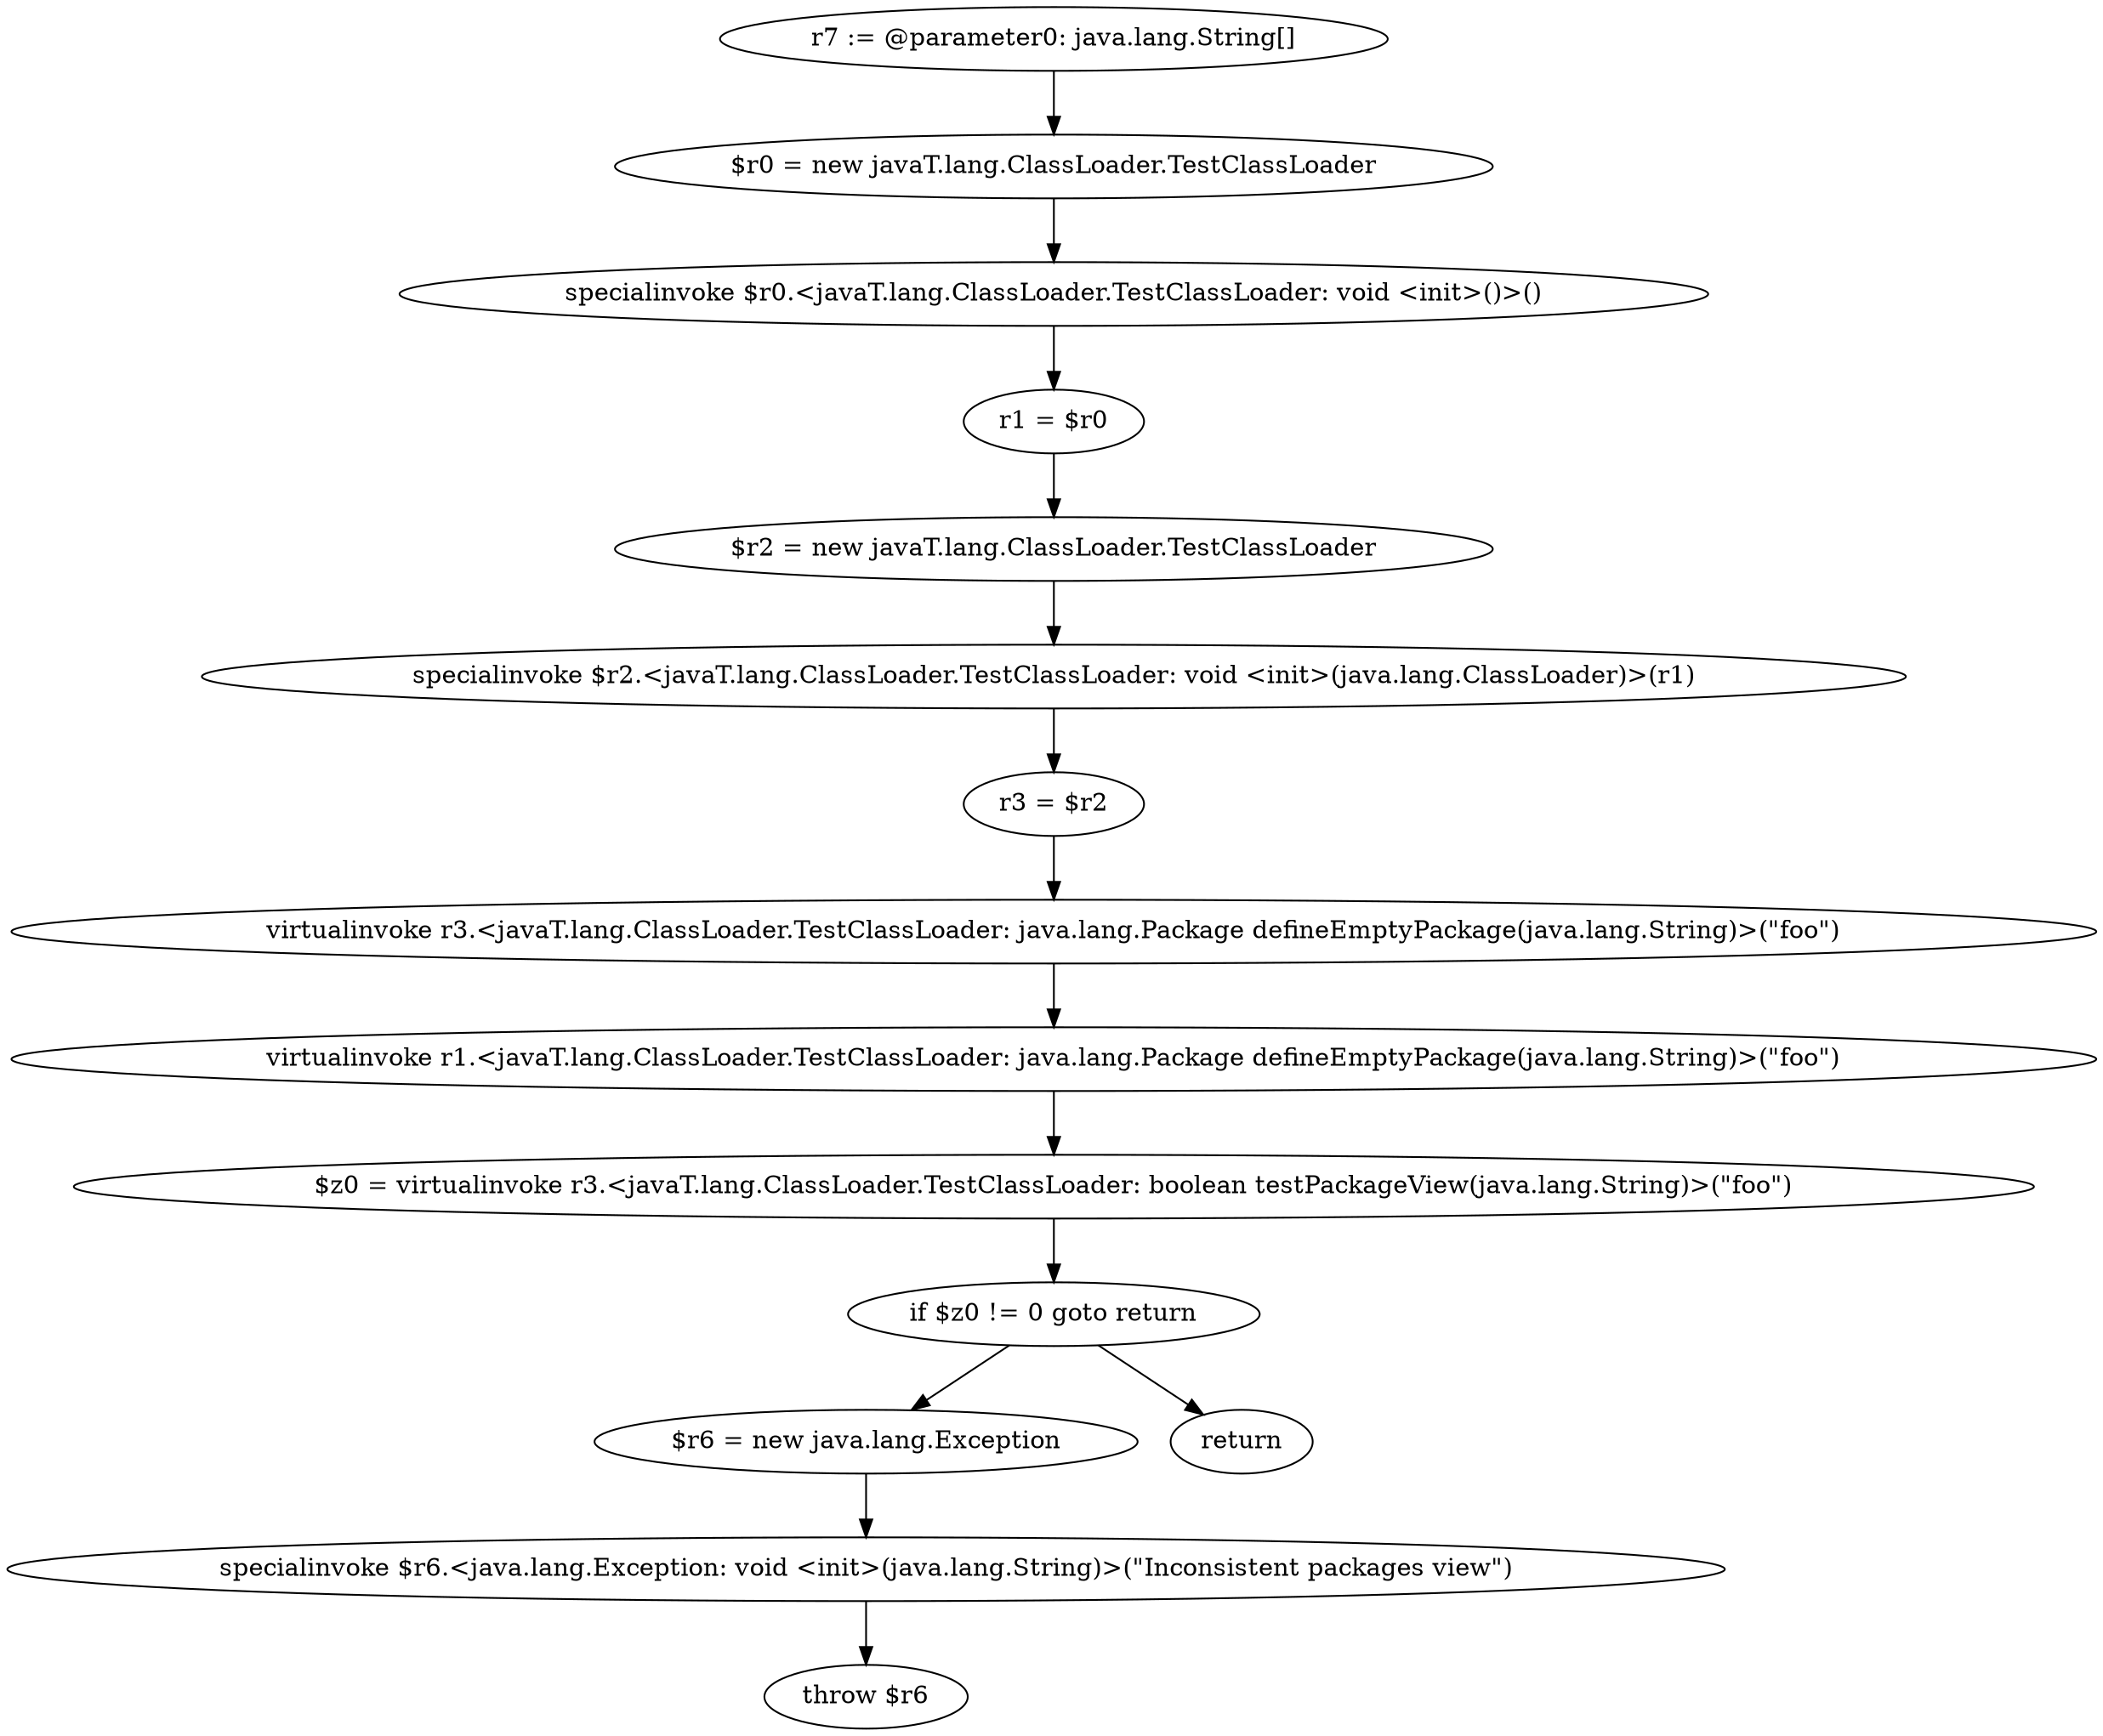 digraph "unitGraph" {
    "r7 := @parameter0: java.lang.String[]"
    "$r0 = new javaT.lang.ClassLoader.TestClassLoader"
    "specialinvoke $r0.<javaT.lang.ClassLoader.TestClassLoader: void <init>()>()"
    "r1 = $r0"
    "$r2 = new javaT.lang.ClassLoader.TestClassLoader"
    "specialinvoke $r2.<javaT.lang.ClassLoader.TestClassLoader: void <init>(java.lang.ClassLoader)>(r1)"
    "r3 = $r2"
    "virtualinvoke r3.<javaT.lang.ClassLoader.TestClassLoader: java.lang.Package defineEmptyPackage(java.lang.String)>(\"foo\")"
    "virtualinvoke r1.<javaT.lang.ClassLoader.TestClassLoader: java.lang.Package defineEmptyPackage(java.lang.String)>(\"foo\")"
    "$z0 = virtualinvoke r3.<javaT.lang.ClassLoader.TestClassLoader: boolean testPackageView(java.lang.String)>(\"foo\")"
    "if $z0 != 0 goto return"
    "$r6 = new java.lang.Exception"
    "specialinvoke $r6.<java.lang.Exception: void <init>(java.lang.String)>(\"Inconsistent packages view\")"
    "throw $r6"
    "return"
    "r7 := @parameter0: java.lang.String[]"->"$r0 = new javaT.lang.ClassLoader.TestClassLoader";
    "$r0 = new javaT.lang.ClassLoader.TestClassLoader"->"specialinvoke $r0.<javaT.lang.ClassLoader.TestClassLoader: void <init>()>()";
    "specialinvoke $r0.<javaT.lang.ClassLoader.TestClassLoader: void <init>()>()"->"r1 = $r0";
    "r1 = $r0"->"$r2 = new javaT.lang.ClassLoader.TestClassLoader";
    "$r2 = new javaT.lang.ClassLoader.TestClassLoader"->"specialinvoke $r2.<javaT.lang.ClassLoader.TestClassLoader: void <init>(java.lang.ClassLoader)>(r1)";
    "specialinvoke $r2.<javaT.lang.ClassLoader.TestClassLoader: void <init>(java.lang.ClassLoader)>(r1)"->"r3 = $r2";
    "r3 = $r2"->"virtualinvoke r3.<javaT.lang.ClassLoader.TestClassLoader: java.lang.Package defineEmptyPackage(java.lang.String)>(\"foo\")";
    "virtualinvoke r3.<javaT.lang.ClassLoader.TestClassLoader: java.lang.Package defineEmptyPackage(java.lang.String)>(\"foo\")"->"virtualinvoke r1.<javaT.lang.ClassLoader.TestClassLoader: java.lang.Package defineEmptyPackage(java.lang.String)>(\"foo\")";
    "virtualinvoke r1.<javaT.lang.ClassLoader.TestClassLoader: java.lang.Package defineEmptyPackage(java.lang.String)>(\"foo\")"->"$z0 = virtualinvoke r3.<javaT.lang.ClassLoader.TestClassLoader: boolean testPackageView(java.lang.String)>(\"foo\")";
    "$z0 = virtualinvoke r3.<javaT.lang.ClassLoader.TestClassLoader: boolean testPackageView(java.lang.String)>(\"foo\")"->"if $z0 != 0 goto return";
    "if $z0 != 0 goto return"->"$r6 = new java.lang.Exception";
    "if $z0 != 0 goto return"->"return";
    "$r6 = new java.lang.Exception"->"specialinvoke $r6.<java.lang.Exception: void <init>(java.lang.String)>(\"Inconsistent packages view\")";
    "specialinvoke $r6.<java.lang.Exception: void <init>(java.lang.String)>(\"Inconsistent packages view\")"->"throw $r6";
}
